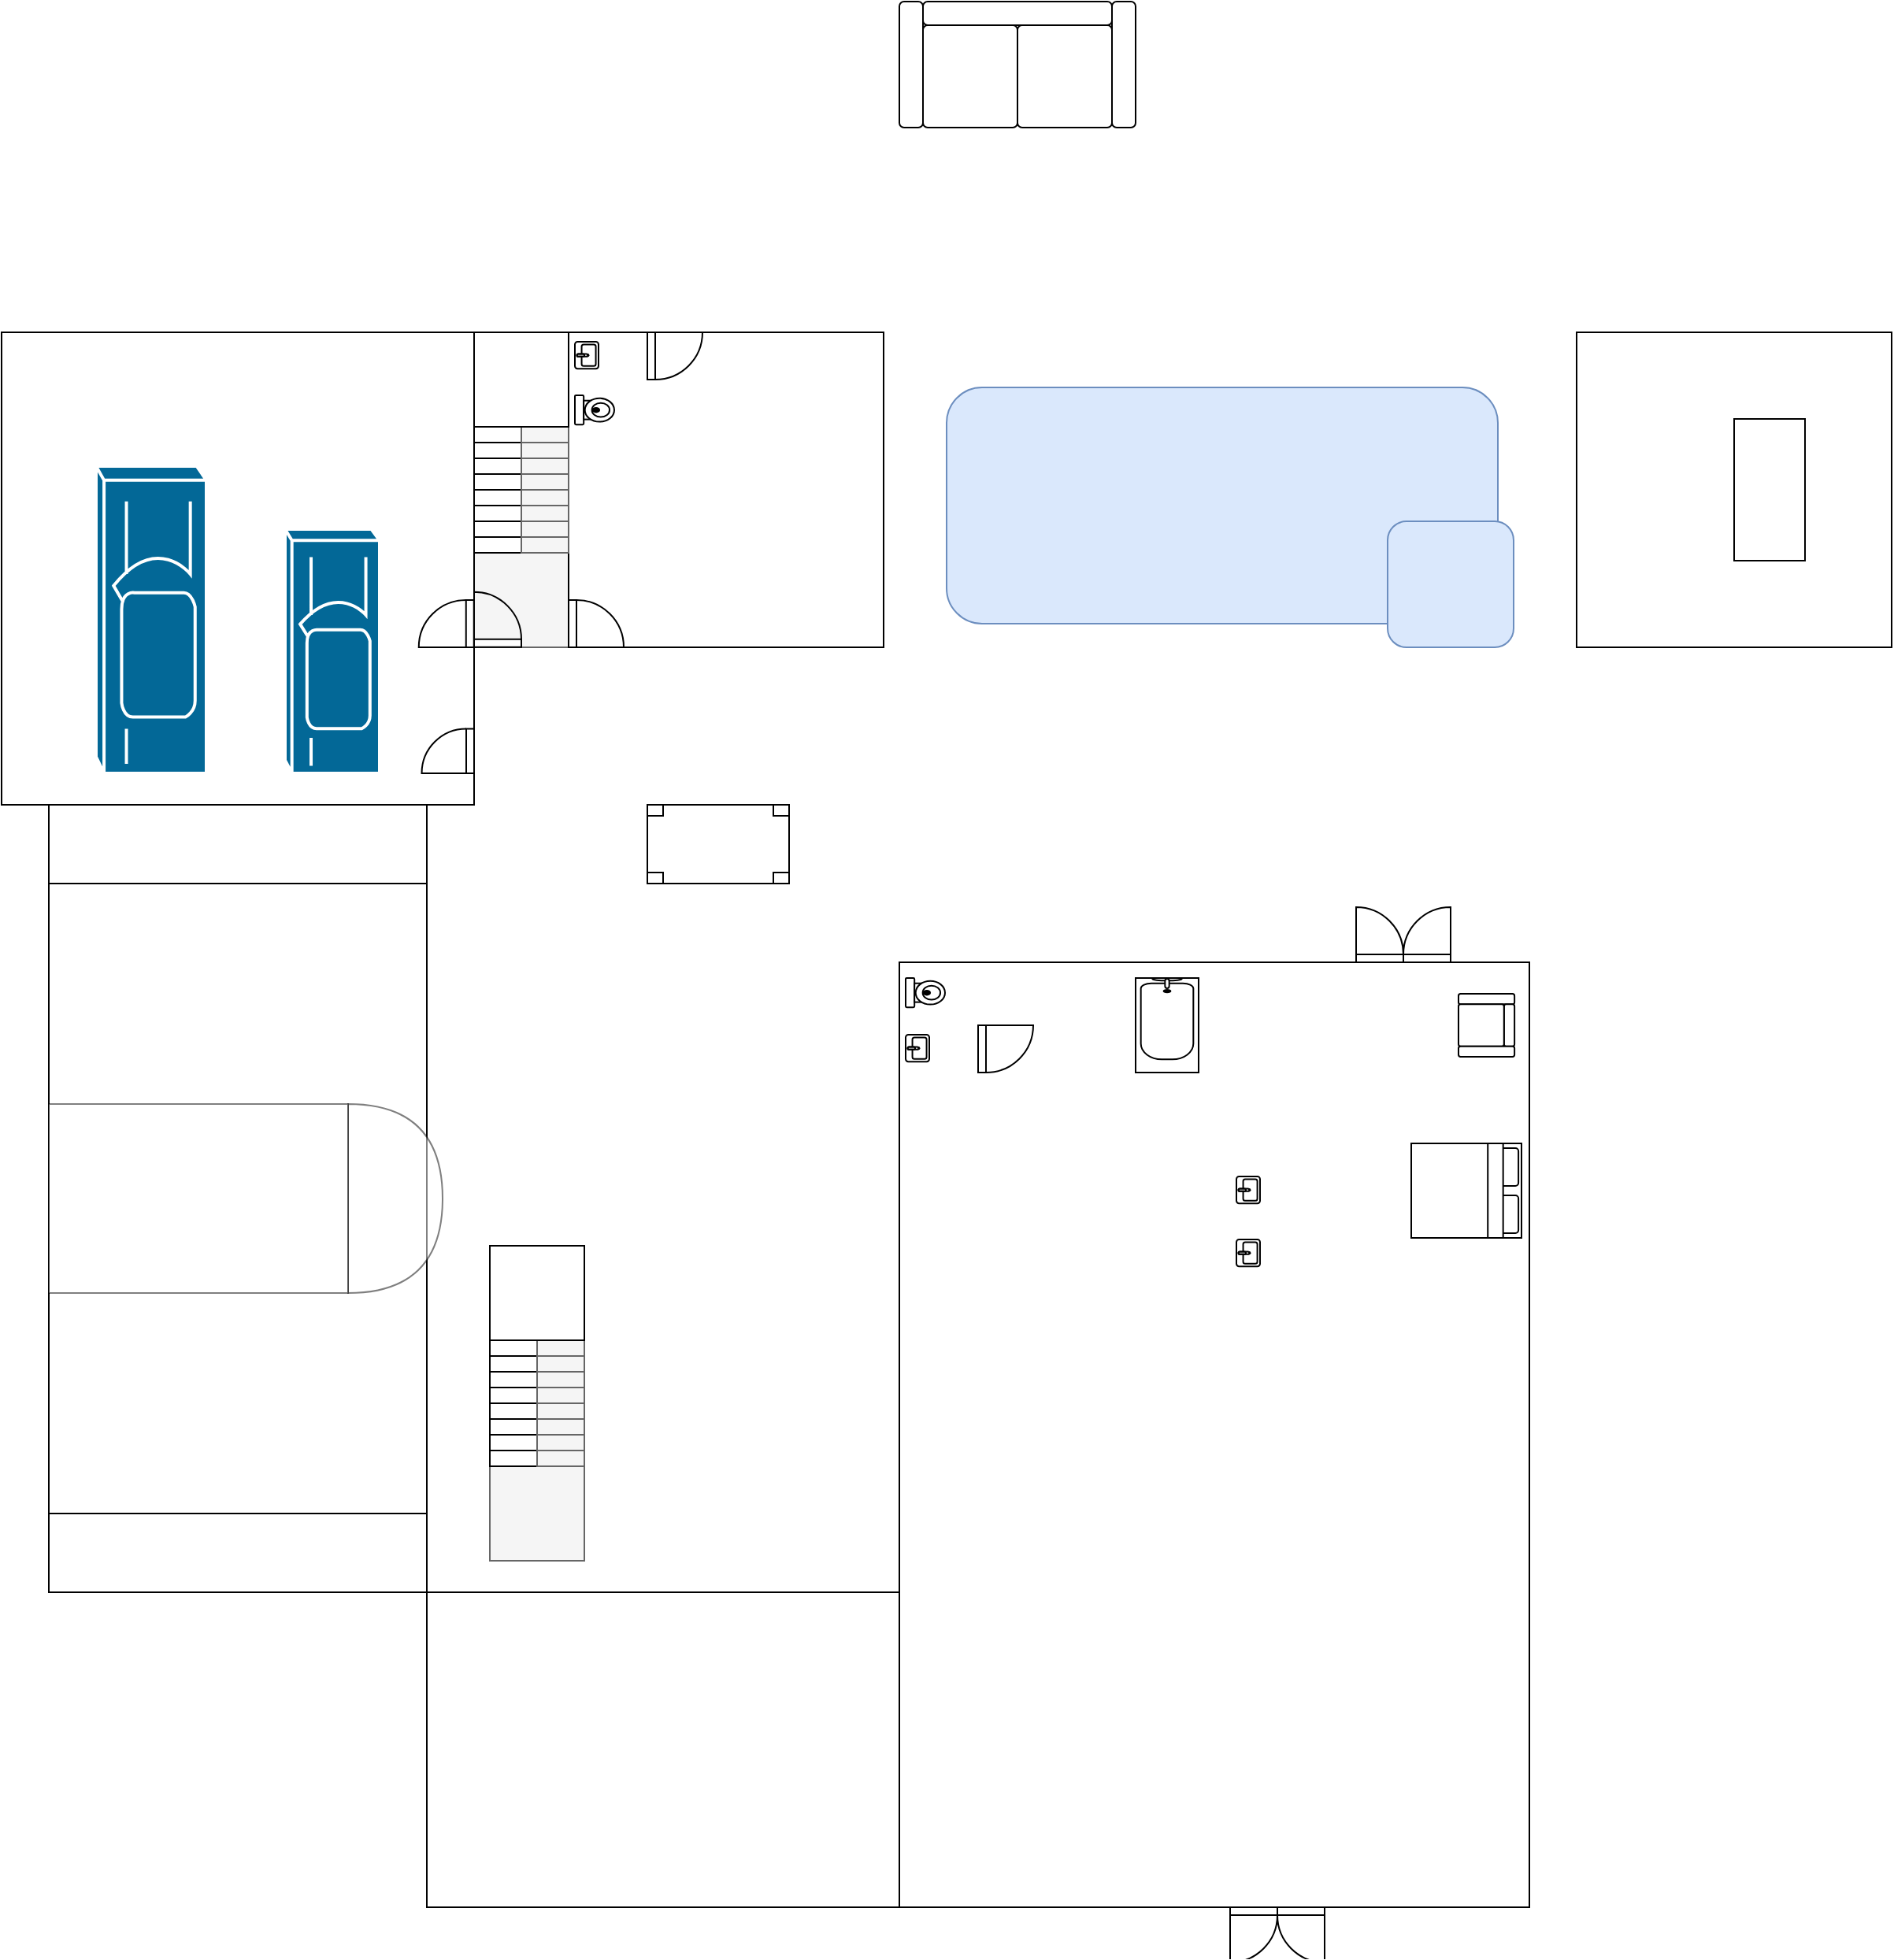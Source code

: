<mxfile version="20.2.7" type="github">
  <diagram id="_7Dfbz3EUjFL6eM74Pef" name="Page-1">
    <mxGraphModel dx="914" dy="1868" grid="1" gridSize="10" guides="1" tooltips="1" connect="1" arrows="1" fold="1" page="1" pageScale="1" pageWidth="850" pageHeight="1100" math="0" shadow="0">
      <root>
        <mxCell id="0" />
        <mxCell id="1" parent="0" />
        <mxCell id="GfFxDOf_tTCWFlTfAi5V-88" value="" style="rounded=0;whiteSpace=wrap;html=1;sketch=0;fillColor=#f5f5f5;fontColor=#333333;strokeColor=#666666;" vertex="1" parent="1">
          <mxGeometry x="300" y="140" width="60" height="60" as="geometry" />
        </mxCell>
        <mxCell id="GfFxDOf_tTCWFlTfAi5V-1" value="" style="shape=process;whiteSpace=wrap;html=1;backgroundOutline=1;direction=south;" vertex="1" parent="1">
          <mxGeometry x="30" y="300" width="240" height="500" as="geometry" />
        </mxCell>
        <mxCell id="GfFxDOf_tTCWFlTfAi5V-4" value="" style="whiteSpace=wrap;html=1;" vertex="1" parent="1">
          <mxGeometry x="270" y="800" width="300" height="200" as="geometry" />
        </mxCell>
        <mxCell id="GfFxDOf_tTCWFlTfAi5V-5" value="" style="whiteSpace=wrap;html=1;aspect=fixed;" vertex="1" parent="1">
          <mxGeometry width="300" height="300" as="geometry" />
        </mxCell>
        <mxCell id="GfFxDOf_tTCWFlTfAi5V-10" value="" style="verticalLabelPosition=bottom;html=1;verticalAlign=top;align=center;shape=mxgraph.floorplan.doorLeft;aspect=fixed;direction=north;flipH=1;" vertex="1" parent="1">
          <mxGeometry x="270" y="251.76" width="30" height="28.24" as="geometry" />
        </mxCell>
        <mxCell id="GfFxDOf_tTCWFlTfAi5V-11" value="" style="shape=mxgraph.cisco.misc.car;html=1;pointerEvents=1;dashed=0;fillColor=#036897;strokeColor=#ffffff;strokeWidth=2;verticalLabelPosition=bottom;verticalAlign=top;align=center;outlineConnect=0;direction=north;" vertex="1" parent="1">
          <mxGeometry x="180" y="125" width="60" height="155" as="geometry" />
        </mxCell>
        <mxCell id="GfFxDOf_tTCWFlTfAi5V-12" value="" style="shape=mxgraph.cisco.misc.car;html=1;pointerEvents=1;dashed=0;fillColor=#036897;strokeColor=#ffffff;strokeWidth=2;verticalLabelPosition=bottom;verticalAlign=top;align=center;outlineConnect=0;direction=north;" vertex="1" parent="1">
          <mxGeometry x="60" y="85" width="70" height="195" as="geometry" />
        </mxCell>
        <mxCell id="GfFxDOf_tTCWFlTfAi5V-13" value="" style="whiteSpace=wrap;html=1;aspect=fixed;" vertex="1" parent="1">
          <mxGeometry x="360" width="200" height="200" as="geometry" />
        </mxCell>
        <mxCell id="GfFxDOf_tTCWFlTfAi5V-29" value="" style="verticalLabelPosition=bottom;html=1;verticalAlign=top;align=center;shape=mxgraph.floorplan.doorRight;aspect=fixed;flipV=1;flipH=1;" vertex="1" parent="1">
          <mxGeometry x="300" y="168" width="30" height="31.88" as="geometry" />
        </mxCell>
        <mxCell id="GfFxDOf_tTCWFlTfAi5V-31" value="" style="verticalLabelPosition=bottom;html=1;verticalAlign=top;align=center;shape=mxgraph.floorplan.doorRight;aspect=fixed;flipV=0;direction=south;flipH=1;" vertex="1" parent="1">
          <mxGeometry x="360" y="170" width="31.88" height="30" as="geometry" />
        </mxCell>
        <mxCell id="GfFxDOf_tTCWFlTfAi5V-32" value="" style="verticalLabelPosition=bottom;html=1;verticalAlign=top;align=center;shape=mxgraph.floorplan.doorRight;aspect=fixed;flipV=0;direction=south;flipH=0;" vertex="1" parent="1">
          <mxGeometry x="268" y="170" width="31.88" height="30" as="geometry" />
        </mxCell>
        <mxCell id="GfFxDOf_tTCWFlTfAi5V-34" value="" style="rounded=0;whiteSpace=wrap;html=1;" vertex="1" parent="1">
          <mxGeometry x="1000" width="200" height="200" as="geometry" />
        </mxCell>
        <mxCell id="GfFxDOf_tTCWFlTfAi5V-38" value="" style="group" vertex="1" connectable="0" parent="1">
          <mxGeometry x="600" y="35" width="360" height="165" as="geometry" />
        </mxCell>
        <mxCell id="GfFxDOf_tTCWFlTfAi5V-6" value="" style="rounded=1;whiteSpace=wrap;html=1;fillColor=#dae8fc;strokeColor=#6c8ebf;" vertex="1" parent="GfFxDOf_tTCWFlTfAi5V-38">
          <mxGeometry width="350" height="150" as="geometry" />
        </mxCell>
        <mxCell id="GfFxDOf_tTCWFlTfAi5V-7" value="" style="rounded=1;whiteSpace=wrap;html=1;fillColor=#dae8fc;strokeColor=#6c8ebf;" vertex="1" parent="GfFxDOf_tTCWFlTfAi5V-38">
          <mxGeometry x="280" y="85" width="80" height="80" as="geometry" />
        </mxCell>
        <mxCell id="GfFxDOf_tTCWFlTfAi5V-37" value="" style="rounded=0;whiteSpace=wrap;html=1;" vertex="1" parent="1">
          <mxGeometry x="570" y="400" width="400" height="600" as="geometry" />
        </mxCell>
        <mxCell id="GfFxDOf_tTCWFlTfAi5V-50" value="" style="shape=or;whiteSpace=wrap;html=1;sketch=0;opacity=50;" vertex="1" parent="1">
          <mxGeometry x="220" y="490" width="60" height="120" as="geometry" />
        </mxCell>
        <mxCell id="GfFxDOf_tTCWFlTfAi5V-51" value="" style="rounded=0;whiteSpace=wrap;html=1;sketch=0;opacity=50;" vertex="1" parent="1">
          <mxGeometry x="30" y="490" width="190" height="120" as="geometry" />
        </mxCell>
        <mxCell id="GfFxDOf_tTCWFlTfAi5V-53" value="" style="shape=image;html=1;verticalAlign=top;verticalLabelPosition=bottom;labelBackgroundColor=#ffffff;imageAspect=0;aspect=fixed;image=https://cdn1.iconfinder.com/data/icons/hawcons/32/700390-icon-20-basketball-hoop-128.png;sketch=0;direction=north;" vertex="1" parent="1">
          <mxGeometry y="515" width="70" height="70" as="geometry" />
        </mxCell>
        <mxCell id="GfFxDOf_tTCWFlTfAi5V-67" value="" style="rounded=0;whiteSpace=wrap;html=1;sketch=0;" vertex="1" parent="1">
          <mxGeometry x="300" y="130" width="30" height="10" as="geometry" />
        </mxCell>
        <mxCell id="GfFxDOf_tTCWFlTfAi5V-68" value="" style="rounded=0;whiteSpace=wrap;html=1;sketch=0;" vertex="1" parent="1">
          <mxGeometry x="300" y="120" width="30" height="10" as="geometry" />
        </mxCell>
        <mxCell id="GfFxDOf_tTCWFlTfAi5V-69" value="" style="rounded=0;whiteSpace=wrap;html=1;sketch=0;" vertex="1" parent="1">
          <mxGeometry x="300" y="110" width="30" height="10" as="geometry" />
        </mxCell>
        <mxCell id="GfFxDOf_tTCWFlTfAi5V-70" value="" style="rounded=0;whiteSpace=wrap;html=1;sketch=0;" vertex="1" parent="1">
          <mxGeometry x="300" y="100" width="30" height="10" as="geometry" />
        </mxCell>
        <mxCell id="GfFxDOf_tTCWFlTfAi5V-71" value="" style="rounded=0;whiteSpace=wrap;html=1;sketch=0;" vertex="1" parent="1">
          <mxGeometry x="300" y="90" width="30" height="10" as="geometry" />
        </mxCell>
        <mxCell id="GfFxDOf_tTCWFlTfAi5V-72" value="" style="rounded=0;whiteSpace=wrap;html=1;sketch=0;" vertex="1" parent="1">
          <mxGeometry x="300" y="80" width="30" height="10" as="geometry" />
        </mxCell>
        <mxCell id="GfFxDOf_tTCWFlTfAi5V-73" value="" style="rounded=0;whiteSpace=wrap;html=1;sketch=0;" vertex="1" parent="1">
          <mxGeometry x="300" y="70" width="30" height="10" as="geometry" />
        </mxCell>
        <mxCell id="GfFxDOf_tTCWFlTfAi5V-74" value="" style="rounded=0;whiteSpace=wrap;html=1;sketch=0;" vertex="1" parent="1">
          <mxGeometry x="300" y="60" width="30" height="10" as="geometry" />
        </mxCell>
        <mxCell id="GfFxDOf_tTCWFlTfAi5V-75" value="" style="rounded=0;whiteSpace=wrap;html=1;sketch=0;fillColor=#f5f5f5;fontColor=#333333;strokeColor=#666666;" vertex="1" parent="1">
          <mxGeometry x="330" y="130" width="30" height="10" as="geometry" />
        </mxCell>
        <mxCell id="GfFxDOf_tTCWFlTfAi5V-76" value="" style="rounded=0;whiteSpace=wrap;html=1;sketch=0;fillColor=#f5f5f5;fontColor=#333333;strokeColor=#666666;" vertex="1" parent="1">
          <mxGeometry x="330" y="120" width="30" height="10" as="geometry" />
        </mxCell>
        <mxCell id="GfFxDOf_tTCWFlTfAi5V-77" value="" style="rounded=0;whiteSpace=wrap;html=1;sketch=0;fillColor=#f5f5f5;fontColor=#333333;strokeColor=#666666;" vertex="1" parent="1">
          <mxGeometry x="330" y="110" width="30" height="10" as="geometry" />
        </mxCell>
        <mxCell id="GfFxDOf_tTCWFlTfAi5V-78" value="" style="rounded=0;whiteSpace=wrap;html=1;sketch=0;fillColor=#f5f5f5;fontColor=#333333;strokeColor=#666666;" vertex="1" parent="1">
          <mxGeometry x="330" y="100" width="30" height="10" as="geometry" />
        </mxCell>
        <mxCell id="GfFxDOf_tTCWFlTfAi5V-79" value="" style="rounded=0;whiteSpace=wrap;html=1;sketch=0;fillColor=#f5f5f5;fontColor=#333333;strokeColor=#666666;" vertex="1" parent="1">
          <mxGeometry x="330" y="90" width="30" height="10" as="geometry" />
        </mxCell>
        <mxCell id="GfFxDOf_tTCWFlTfAi5V-80" value="" style="rounded=0;whiteSpace=wrap;html=1;sketch=0;fillColor=#f5f5f5;fontColor=#333333;strokeColor=#666666;" vertex="1" parent="1">
          <mxGeometry x="330" y="80" width="30" height="10" as="geometry" />
        </mxCell>
        <mxCell id="GfFxDOf_tTCWFlTfAi5V-81" value="" style="rounded=0;whiteSpace=wrap;html=1;sketch=0;fillColor=#f5f5f5;fontColor=#333333;strokeColor=#666666;" vertex="1" parent="1">
          <mxGeometry x="330" y="70" width="30" height="10" as="geometry" />
        </mxCell>
        <mxCell id="GfFxDOf_tTCWFlTfAi5V-82" value="" style="rounded=0;whiteSpace=wrap;html=1;sketch=0;fillColor=#f5f5f5;fontColor=#333333;strokeColor=#666666;" vertex="1" parent="1">
          <mxGeometry x="330" y="60" width="30" height="10" as="geometry" />
        </mxCell>
        <mxCell id="GfFxDOf_tTCWFlTfAi5V-83" value="" style="rounded=0;whiteSpace=wrap;html=1;sketch=0;" vertex="1" parent="1">
          <mxGeometry x="300" width="60" height="60" as="geometry" />
        </mxCell>
        <mxCell id="GfFxDOf_tTCWFlTfAi5V-84" value="" style="verticalLabelPosition=bottom;html=1;verticalAlign=top;align=center;shape=mxgraph.floorplan.sink_2;sketch=0;aspect=fixed;direction=north;flipV=1;" vertex="1" parent="1">
          <mxGeometry x="364" y="6" width="15" height="17.14" as="geometry" />
        </mxCell>
        <mxCell id="GfFxDOf_tTCWFlTfAi5V-85" value="" style="verticalLabelPosition=bottom;html=1;verticalAlign=top;align=center;shape=mxgraph.floorplan.bathtub;sketch=0;direction=south;" vertex="1" parent="1">
          <mxGeometry x="720" y="410" width="40" height="60" as="geometry" />
        </mxCell>
        <mxCell id="GfFxDOf_tTCWFlTfAi5V-86" value="" style="verticalLabelPosition=bottom;html=1;verticalAlign=top;align=center;shape=mxgraph.floorplan.toilet;sketch=0;aspect=fixed;direction=north;" vertex="1" parent="1">
          <mxGeometry x="364" y="40" width="25" height="18.66" as="geometry" />
        </mxCell>
        <mxCell id="GfFxDOf_tTCWFlTfAi5V-87" value="" style="verticalLabelPosition=bottom;html=1;verticalAlign=top;align=center;shape=mxgraph.floorplan.bed_double;sketch=0;direction=south;" vertex="1" parent="1">
          <mxGeometry x="895" y="515" width="70" height="60" as="geometry" />
        </mxCell>
        <mxCell id="GfFxDOf_tTCWFlTfAi5V-90" value="" style="verticalLabelPosition=bottom;html=1;verticalAlign=top;align=center;shape=mxgraph.floorplan.doorDouble;aspect=fixed;sketch=0;flipV=1;" vertex="1" parent="1">
          <mxGeometry x="860" y="368.12" width="60" height="31.88" as="geometry" />
        </mxCell>
        <mxCell id="GfFxDOf_tTCWFlTfAi5V-93" value="" style="verticalLabelPosition=bottom;html=1;verticalAlign=top;align=center;shape=mxgraph.floorplan.doorDouble;aspect=fixed;sketch=0;flipV=0;flipH=0;" vertex="1" parent="1">
          <mxGeometry x="780" y="1000" width="60" height="31.88" as="geometry" />
        </mxCell>
        <mxCell id="GfFxDOf_tTCWFlTfAi5V-94" value="" style="verticalLabelPosition=bottom;html=1;verticalAlign=top;align=center;shape=mxgraph.floorplan.sofa;sketch=0;aspect=fixed;direction=south;" vertex="1" parent="1">
          <mxGeometry x="925" y="420" width="35.56" height="40" as="geometry" />
        </mxCell>
        <mxCell id="GfFxDOf_tTCWFlTfAi5V-95" value="" style="verticalLabelPosition=bottom;html=1;verticalAlign=top;align=center;shape=mxgraph.floorplan.couch;sketch=0;" vertex="1" parent="1">
          <mxGeometry x="570" y="-210" width="150" height="80" as="geometry" />
        </mxCell>
        <mxCell id="GfFxDOf_tTCWFlTfAi5V-97" value="" style="verticalLabelPosition=bottom;html=1;verticalAlign=top;align=center;shape=mxgraph.floorplan.doorRight;aspect=fixed;flipV=1;direction=south;flipH=1;" vertex="1" parent="1">
          <mxGeometry x="410" width="31.88" height="30" as="geometry" />
        </mxCell>
        <mxCell id="GfFxDOf_tTCWFlTfAi5V-98" value="" style="verticalLabelPosition=bottom;html=1;verticalAlign=top;align=center;shape=mxgraph.floorplan.table;sketch=0;" vertex="1" parent="1">
          <mxGeometry x="410" y="300" width="90" height="50" as="geometry" />
        </mxCell>
        <mxCell id="GfFxDOf_tTCWFlTfAi5V-99" value="" style="rounded=0;whiteSpace=wrap;html=1;sketch=0;" vertex="1" parent="1">
          <mxGeometry x="1100" y="55" width="45" height="90" as="geometry" />
        </mxCell>
        <mxCell id="GfFxDOf_tTCWFlTfAi5V-100" value="" style="verticalLabelPosition=bottom;html=1;verticalAlign=top;align=center;shape=mxgraph.floorplan.toilet;sketch=0;aspect=fixed;direction=north;" vertex="1" parent="1">
          <mxGeometry x="574" y="410" width="25" height="18.66" as="geometry" />
        </mxCell>
        <mxCell id="GfFxDOf_tTCWFlTfAi5V-101" value="" style="verticalLabelPosition=bottom;html=1;verticalAlign=top;align=center;shape=mxgraph.floorplan.sink_2;sketch=0;aspect=fixed;direction=north;flipV=1;" vertex="1" parent="1">
          <mxGeometry x="574" y="446" width="15" height="17.14" as="geometry" />
        </mxCell>
        <mxCell id="GfFxDOf_tTCWFlTfAi5V-102" value="" style="verticalLabelPosition=bottom;html=1;verticalAlign=top;align=center;shape=mxgraph.floorplan.doorRight;aspect=fixed;flipV=1;direction=south;flipH=1;" vertex="1" parent="1">
          <mxGeometry x="620" y="440" width="31.88" height="30" as="geometry" />
        </mxCell>
        <mxCell id="GfFxDOf_tTCWFlTfAi5V-103" value="" style="verticalLabelPosition=bottom;html=1;verticalAlign=top;align=center;shape=mxgraph.floorplan.sink_2;sketch=0;aspect=fixed;direction=north;flipV=1;" vertex="1" parent="1">
          <mxGeometry x="784" y="536" width="15" height="17.14" as="geometry" />
        </mxCell>
        <mxCell id="GfFxDOf_tTCWFlTfAi5V-104" value="" style="verticalLabelPosition=bottom;html=1;verticalAlign=top;align=center;shape=mxgraph.floorplan.sink_2;sketch=0;aspect=fixed;direction=north;flipV=1;" vertex="1" parent="1">
          <mxGeometry x="784" y="576" width="15" height="17.14" as="geometry" />
        </mxCell>
        <mxCell id="GfFxDOf_tTCWFlTfAi5V-141" value="" style="group" vertex="1" connectable="0" parent="1">
          <mxGeometry x="310" y="580" width="60" height="200" as="geometry" />
        </mxCell>
        <mxCell id="GfFxDOf_tTCWFlTfAi5V-123" value="" style="rounded=0;whiteSpace=wrap;html=1;sketch=0;fillColor=#f5f5f5;fontColor=#333333;strokeColor=#666666;" vertex="1" parent="GfFxDOf_tTCWFlTfAi5V-141">
          <mxGeometry y="140" width="60" height="60" as="geometry" />
        </mxCell>
        <mxCell id="GfFxDOf_tTCWFlTfAi5V-124" value="" style="rounded=0;whiteSpace=wrap;html=1;sketch=0;" vertex="1" parent="GfFxDOf_tTCWFlTfAi5V-141">
          <mxGeometry y="130" width="30" height="10" as="geometry" />
        </mxCell>
        <mxCell id="GfFxDOf_tTCWFlTfAi5V-125" value="" style="rounded=0;whiteSpace=wrap;html=1;sketch=0;" vertex="1" parent="GfFxDOf_tTCWFlTfAi5V-141">
          <mxGeometry y="120" width="30" height="10" as="geometry" />
        </mxCell>
        <mxCell id="GfFxDOf_tTCWFlTfAi5V-126" value="" style="rounded=0;whiteSpace=wrap;html=1;sketch=0;" vertex="1" parent="GfFxDOf_tTCWFlTfAi5V-141">
          <mxGeometry y="110" width="30" height="10" as="geometry" />
        </mxCell>
        <mxCell id="GfFxDOf_tTCWFlTfAi5V-127" value="" style="rounded=0;whiteSpace=wrap;html=1;sketch=0;" vertex="1" parent="GfFxDOf_tTCWFlTfAi5V-141">
          <mxGeometry y="100" width="30" height="10" as="geometry" />
        </mxCell>
        <mxCell id="GfFxDOf_tTCWFlTfAi5V-128" value="" style="rounded=0;whiteSpace=wrap;html=1;sketch=0;" vertex="1" parent="GfFxDOf_tTCWFlTfAi5V-141">
          <mxGeometry y="90" width="30" height="10" as="geometry" />
        </mxCell>
        <mxCell id="GfFxDOf_tTCWFlTfAi5V-129" value="" style="rounded=0;whiteSpace=wrap;html=1;sketch=0;" vertex="1" parent="GfFxDOf_tTCWFlTfAi5V-141">
          <mxGeometry y="80" width="30" height="10" as="geometry" />
        </mxCell>
        <mxCell id="GfFxDOf_tTCWFlTfAi5V-130" value="" style="rounded=0;whiteSpace=wrap;html=1;sketch=0;" vertex="1" parent="GfFxDOf_tTCWFlTfAi5V-141">
          <mxGeometry y="70" width="30" height="10" as="geometry" />
        </mxCell>
        <mxCell id="GfFxDOf_tTCWFlTfAi5V-131" value="" style="rounded=0;whiteSpace=wrap;html=1;sketch=0;" vertex="1" parent="GfFxDOf_tTCWFlTfAi5V-141">
          <mxGeometry y="60" width="30" height="10" as="geometry" />
        </mxCell>
        <mxCell id="GfFxDOf_tTCWFlTfAi5V-132" value="" style="rounded=0;whiteSpace=wrap;html=1;sketch=0;fillColor=#f5f5f5;fontColor=#333333;strokeColor=#666666;" vertex="1" parent="GfFxDOf_tTCWFlTfAi5V-141">
          <mxGeometry x="30" y="130" width="30" height="10" as="geometry" />
        </mxCell>
        <mxCell id="GfFxDOf_tTCWFlTfAi5V-133" value="" style="rounded=0;whiteSpace=wrap;html=1;sketch=0;fillColor=#f5f5f5;fontColor=#333333;strokeColor=#666666;" vertex="1" parent="GfFxDOf_tTCWFlTfAi5V-141">
          <mxGeometry x="30" y="120" width="30" height="10" as="geometry" />
        </mxCell>
        <mxCell id="GfFxDOf_tTCWFlTfAi5V-134" value="" style="rounded=0;whiteSpace=wrap;html=1;sketch=0;fillColor=#f5f5f5;fontColor=#333333;strokeColor=#666666;" vertex="1" parent="GfFxDOf_tTCWFlTfAi5V-141">
          <mxGeometry x="30" y="110" width="30" height="10" as="geometry" />
        </mxCell>
        <mxCell id="GfFxDOf_tTCWFlTfAi5V-135" value="" style="rounded=0;whiteSpace=wrap;html=1;sketch=0;fillColor=#f5f5f5;fontColor=#333333;strokeColor=#666666;" vertex="1" parent="GfFxDOf_tTCWFlTfAi5V-141">
          <mxGeometry x="30" y="100" width="30" height="10" as="geometry" />
        </mxCell>
        <mxCell id="GfFxDOf_tTCWFlTfAi5V-136" value="" style="rounded=0;whiteSpace=wrap;html=1;sketch=0;fillColor=#f5f5f5;fontColor=#333333;strokeColor=#666666;" vertex="1" parent="GfFxDOf_tTCWFlTfAi5V-141">
          <mxGeometry x="30" y="90" width="30" height="10" as="geometry" />
        </mxCell>
        <mxCell id="GfFxDOf_tTCWFlTfAi5V-137" value="" style="rounded=0;whiteSpace=wrap;html=1;sketch=0;fillColor=#f5f5f5;fontColor=#333333;strokeColor=#666666;" vertex="1" parent="GfFxDOf_tTCWFlTfAi5V-141">
          <mxGeometry x="30" y="80" width="30" height="10" as="geometry" />
        </mxCell>
        <mxCell id="GfFxDOf_tTCWFlTfAi5V-138" value="" style="rounded=0;whiteSpace=wrap;html=1;sketch=0;fillColor=#f5f5f5;fontColor=#333333;strokeColor=#666666;" vertex="1" parent="GfFxDOf_tTCWFlTfAi5V-141">
          <mxGeometry x="30" y="70" width="30" height="10" as="geometry" />
        </mxCell>
        <mxCell id="GfFxDOf_tTCWFlTfAi5V-139" value="" style="rounded=0;whiteSpace=wrap;html=1;sketch=0;fillColor=#f5f5f5;fontColor=#333333;strokeColor=#666666;" vertex="1" parent="GfFxDOf_tTCWFlTfAi5V-141">
          <mxGeometry x="30" y="60" width="30" height="10" as="geometry" />
        </mxCell>
        <mxCell id="GfFxDOf_tTCWFlTfAi5V-140" value="" style="rounded=0;whiteSpace=wrap;html=1;sketch=0;" vertex="1" parent="GfFxDOf_tTCWFlTfAi5V-141">
          <mxGeometry width="60" height="60" as="geometry" />
        </mxCell>
      </root>
    </mxGraphModel>
  </diagram>
</mxfile>
